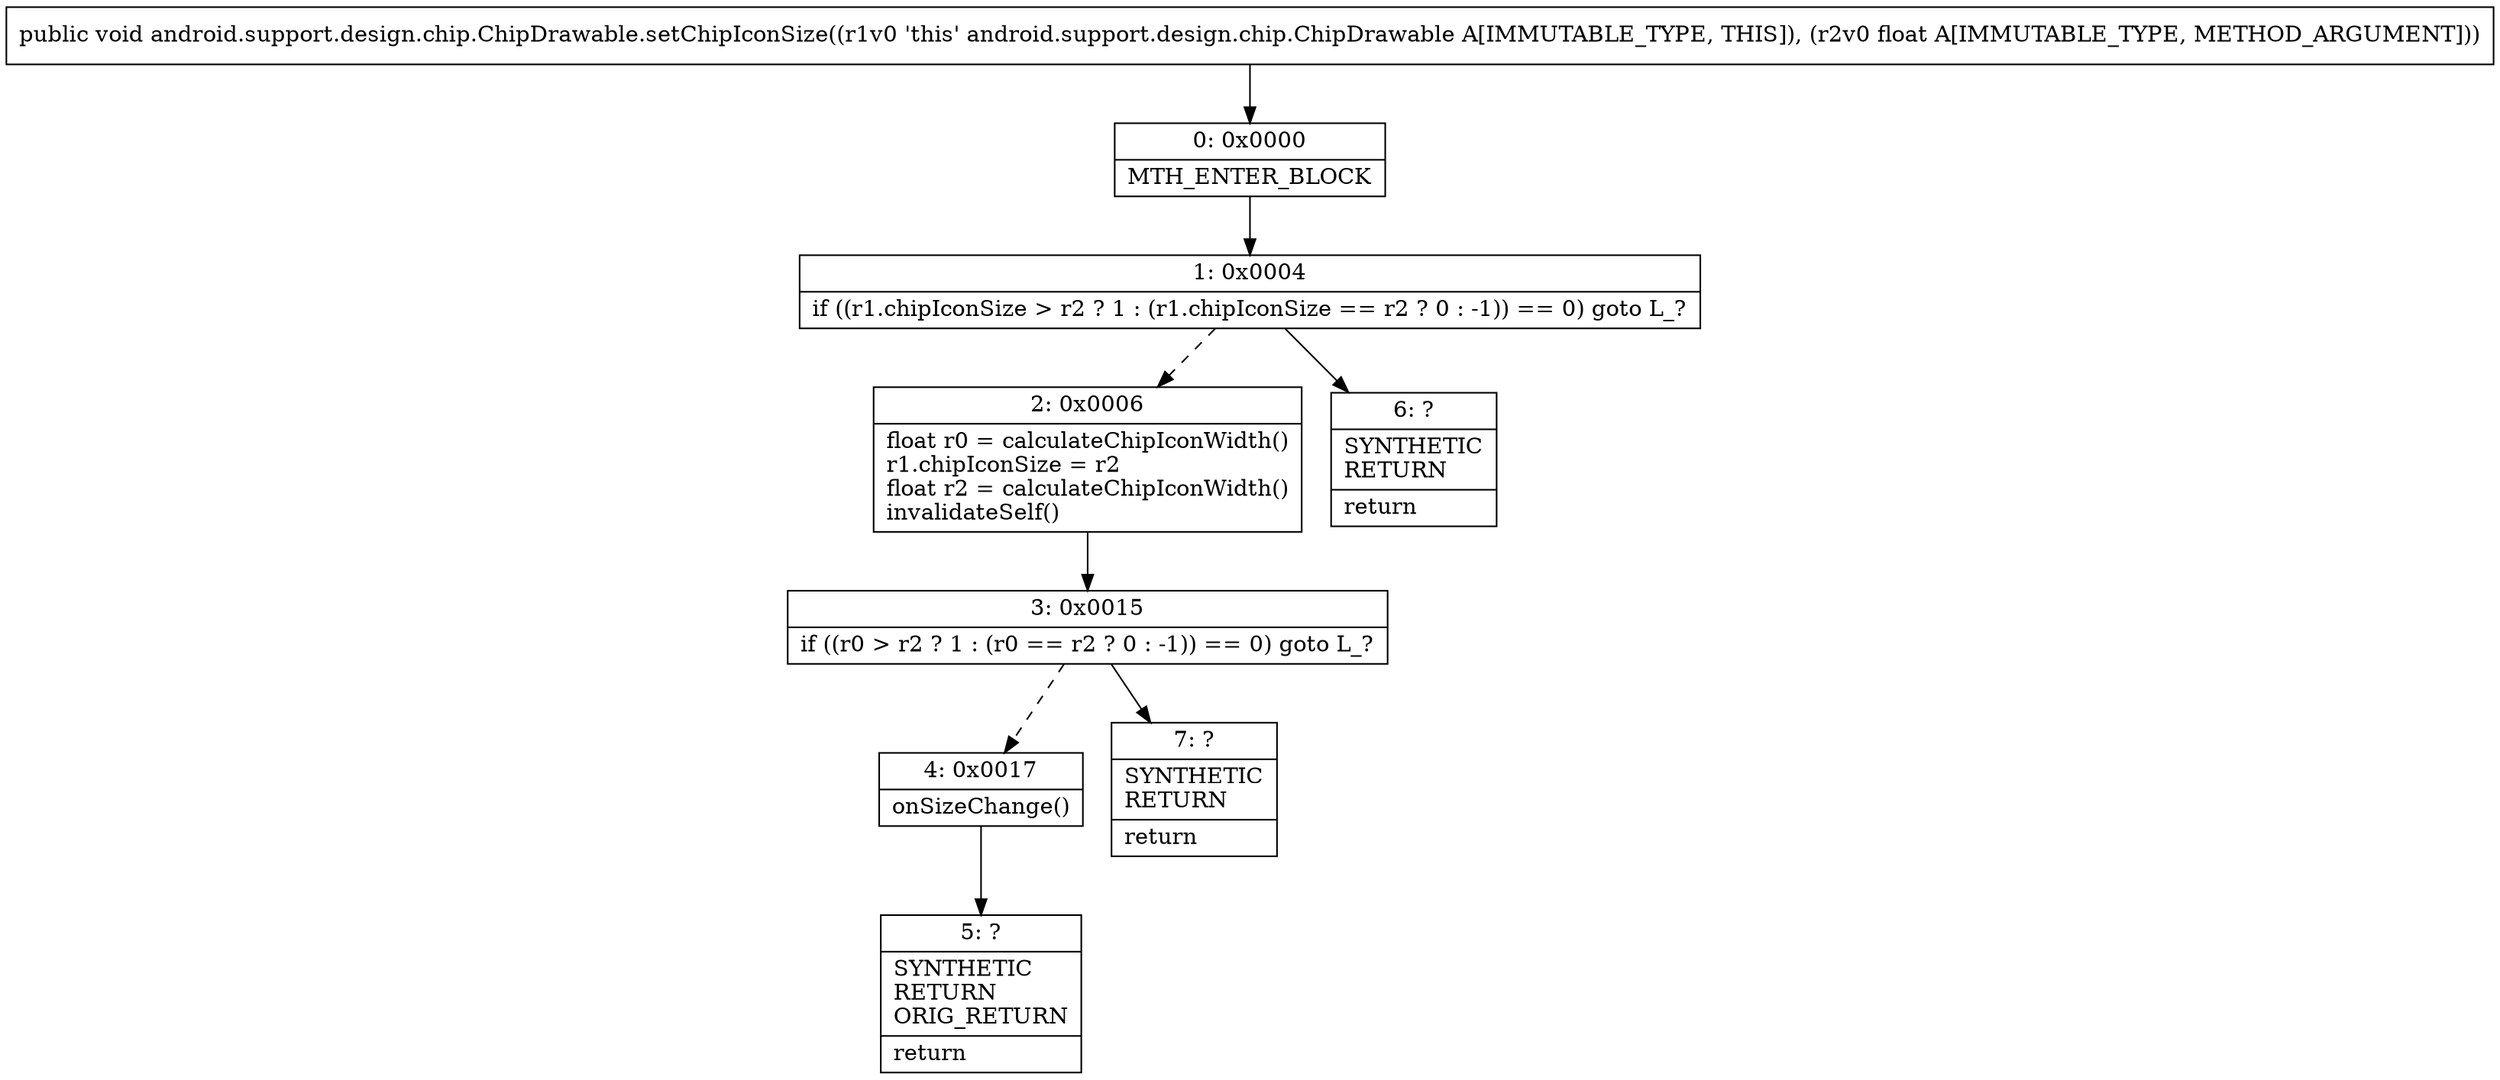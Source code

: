 digraph "CFG forandroid.support.design.chip.ChipDrawable.setChipIconSize(F)V" {
Node_0 [shape=record,label="{0\:\ 0x0000|MTH_ENTER_BLOCK\l}"];
Node_1 [shape=record,label="{1\:\ 0x0004|if ((r1.chipIconSize \> r2 ? 1 : (r1.chipIconSize == r2 ? 0 : \-1)) == 0) goto L_?\l}"];
Node_2 [shape=record,label="{2\:\ 0x0006|float r0 = calculateChipIconWidth()\lr1.chipIconSize = r2\lfloat r2 = calculateChipIconWidth()\linvalidateSelf()\l}"];
Node_3 [shape=record,label="{3\:\ 0x0015|if ((r0 \> r2 ? 1 : (r0 == r2 ? 0 : \-1)) == 0) goto L_?\l}"];
Node_4 [shape=record,label="{4\:\ 0x0017|onSizeChange()\l}"];
Node_5 [shape=record,label="{5\:\ ?|SYNTHETIC\lRETURN\lORIG_RETURN\l|return\l}"];
Node_6 [shape=record,label="{6\:\ ?|SYNTHETIC\lRETURN\l|return\l}"];
Node_7 [shape=record,label="{7\:\ ?|SYNTHETIC\lRETURN\l|return\l}"];
MethodNode[shape=record,label="{public void android.support.design.chip.ChipDrawable.setChipIconSize((r1v0 'this' android.support.design.chip.ChipDrawable A[IMMUTABLE_TYPE, THIS]), (r2v0 float A[IMMUTABLE_TYPE, METHOD_ARGUMENT])) }"];
MethodNode -> Node_0;
Node_0 -> Node_1;
Node_1 -> Node_2[style=dashed];
Node_1 -> Node_6;
Node_2 -> Node_3;
Node_3 -> Node_4[style=dashed];
Node_3 -> Node_7;
Node_4 -> Node_5;
}

